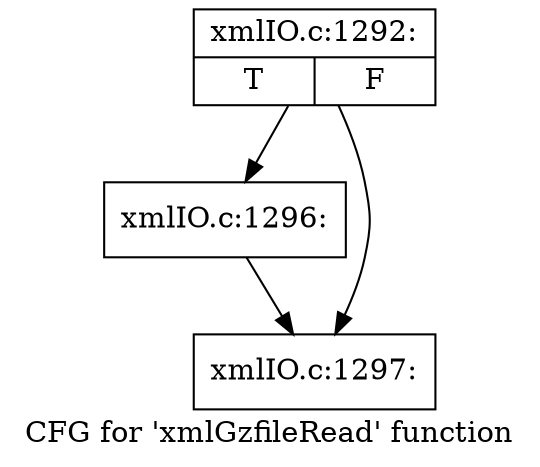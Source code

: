 digraph "CFG for 'xmlGzfileRead' function" {
	label="CFG for 'xmlGzfileRead' function";

	Node0x53a39e0 [shape=record,label="{xmlIO.c:1292:|{<s0>T|<s1>F}}"];
	Node0x53a39e0 -> Node0x53a50f0;
	Node0x53a39e0 -> Node0x53a5420;
	Node0x53a50f0 [shape=record,label="{xmlIO.c:1296:}"];
	Node0x53a50f0 -> Node0x53a5420;
	Node0x53a5420 [shape=record,label="{xmlIO.c:1297:}"];
}
